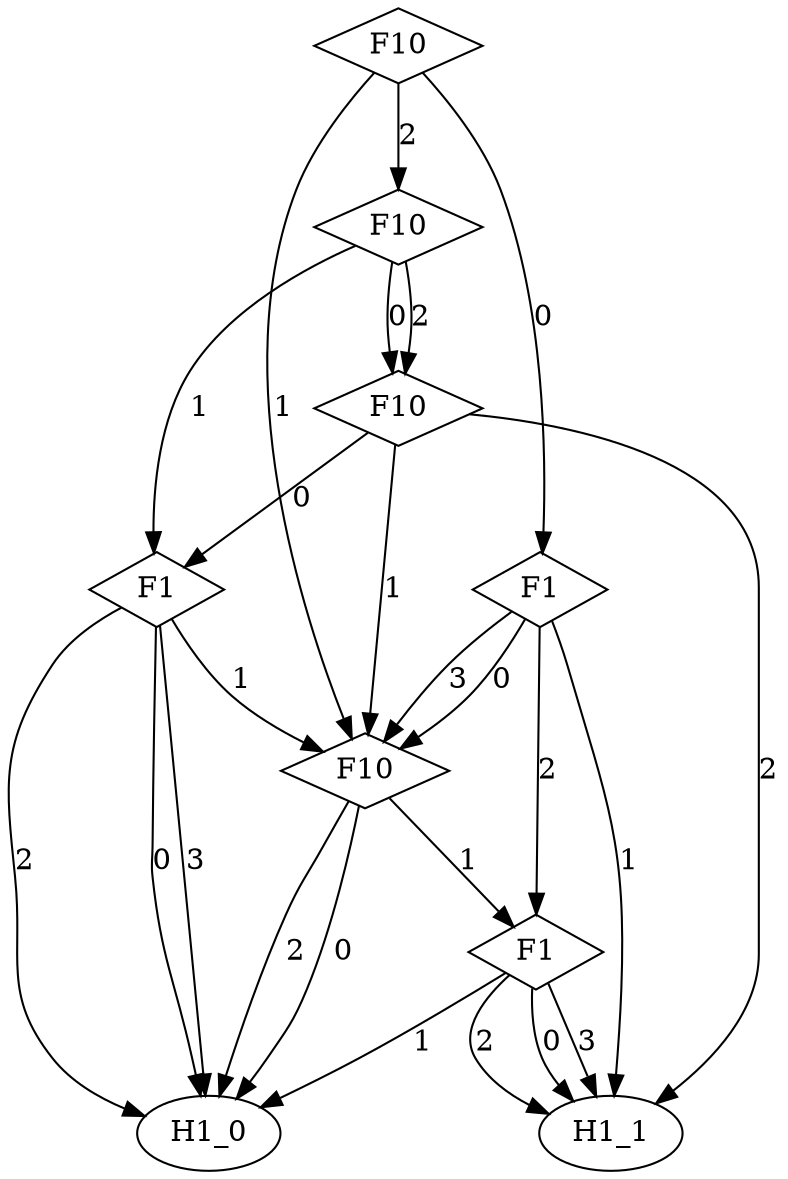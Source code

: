 digraph {
node [label=H1_1,style=""] H1_1
node [label=H1_1,style=""] H1_1
node [label=H1_0,style=""] H1_0
node [label=H1_1,style=""] H1_1
node [label=H1_0,style=""] H1_0
node [label=H1_0,style=""] H1_0
node [label=H1_0,style=""] H1_0
node [label=H1_0,style=""] H1_0
node [label=H1_0,style=""] H1_0
node [label=H1_1,style=""] H1_1
node [label=H1_1,style=""] H1_1
node [label=F1,shape="diamond",style=""] 6
node [label=F10,shape="diamond",style=""] 5
node [label=F1,shape="diamond",style=""] 4
node [label=F1,shape="diamond",style=""] 3
node [label=F10,shape="diamond",style=""] 2
node [label=F10,shape="diamond",style=""] 1
node [label=F10,shape="diamond",style=""] 0

6 -> H1_1 [label="3"]
6 -> H1_1 [label="2"]
6 -> H1_0 [label="1"]
6 -> H1_1 [label="0"]
5 -> H1_0 [label="2"]
5 -> 6 [label="1"]
5 -> H1_0 [label="0"]
4 -> H1_0 [label="3"]
4 -> H1_0 [label="2"]
4 -> 5 [label="1"]
4 -> H1_0 [label="0"]
3 -> 5 [label="3"]
3 -> 6 [label="2"]
3 -> H1_1 [label="1"]
3 -> 5 [label="0"]
2 -> H1_1 [label="2"]
2 -> 5 [label="1"]
2 -> 4 [label="0"]
1 -> 2 [label="2"]
1 -> 4 [label="1"]
1 -> 2 [label="0"]
0 -> 1 [label="2"]
0 -> 5 [label="1"]
0 -> 3 [label="0"]
}